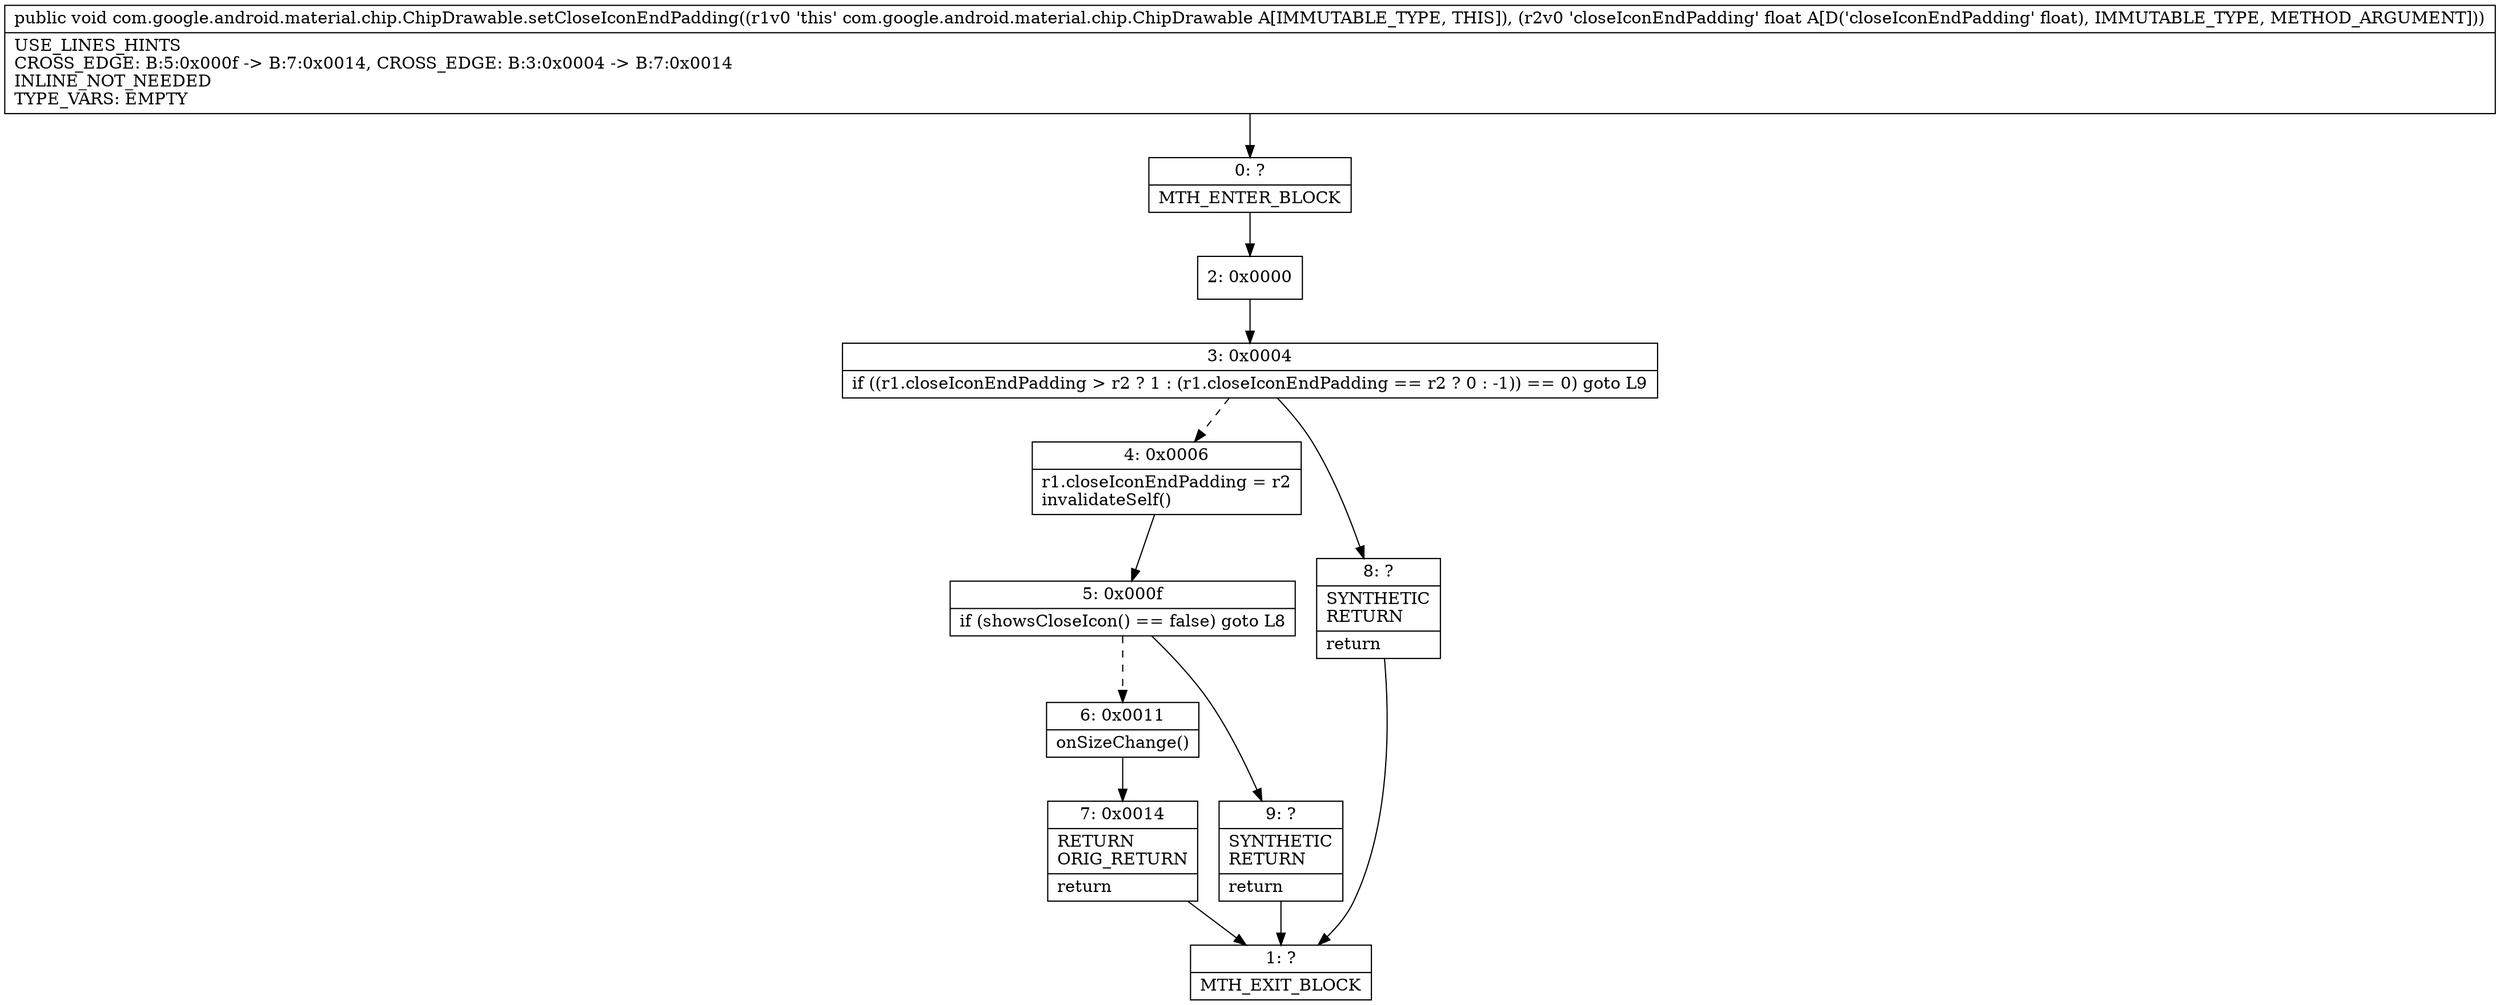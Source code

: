 digraph "CFG forcom.google.android.material.chip.ChipDrawable.setCloseIconEndPadding(F)V" {
Node_0 [shape=record,label="{0\:\ ?|MTH_ENTER_BLOCK\l}"];
Node_2 [shape=record,label="{2\:\ 0x0000}"];
Node_3 [shape=record,label="{3\:\ 0x0004|if ((r1.closeIconEndPadding \> r2 ? 1 : (r1.closeIconEndPadding == r2 ? 0 : \-1)) == 0) goto L9\l}"];
Node_4 [shape=record,label="{4\:\ 0x0006|r1.closeIconEndPadding = r2\linvalidateSelf()\l}"];
Node_5 [shape=record,label="{5\:\ 0x000f|if (showsCloseIcon() == false) goto L8\l}"];
Node_6 [shape=record,label="{6\:\ 0x0011|onSizeChange()\l}"];
Node_7 [shape=record,label="{7\:\ 0x0014|RETURN\lORIG_RETURN\l|return\l}"];
Node_1 [shape=record,label="{1\:\ ?|MTH_EXIT_BLOCK\l}"];
Node_9 [shape=record,label="{9\:\ ?|SYNTHETIC\lRETURN\l|return\l}"];
Node_8 [shape=record,label="{8\:\ ?|SYNTHETIC\lRETURN\l|return\l}"];
MethodNode[shape=record,label="{public void com.google.android.material.chip.ChipDrawable.setCloseIconEndPadding((r1v0 'this' com.google.android.material.chip.ChipDrawable A[IMMUTABLE_TYPE, THIS]), (r2v0 'closeIconEndPadding' float A[D('closeIconEndPadding' float), IMMUTABLE_TYPE, METHOD_ARGUMENT]))  | USE_LINES_HINTS\lCROSS_EDGE: B:5:0x000f \-\> B:7:0x0014, CROSS_EDGE: B:3:0x0004 \-\> B:7:0x0014\lINLINE_NOT_NEEDED\lTYPE_VARS: EMPTY\l}"];
MethodNode -> Node_0;Node_0 -> Node_2;
Node_2 -> Node_3;
Node_3 -> Node_4[style=dashed];
Node_3 -> Node_8;
Node_4 -> Node_5;
Node_5 -> Node_6[style=dashed];
Node_5 -> Node_9;
Node_6 -> Node_7;
Node_7 -> Node_1;
Node_9 -> Node_1;
Node_8 -> Node_1;
}

